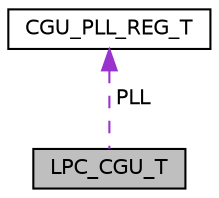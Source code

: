 digraph "LPC_CGU_T"
{
  edge [fontname="Helvetica",fontsize="10",labelfontname="Helvetica",labelfontsize="10"];
  node [fontname="Helvetica",fontsize="10",shape=record];
  Node1 [label="LPC_CGU_T",height=0.2,width=0.4,color="black", fillcolor="grey75", style="filled", fontcolor="black"];
  Node2 -> Node1 [dir="back",color="darkorchid3",fontsize="10",style="dashed",label=" PLL" ,fontname="Helvetica"];
  Node2 [label="CGU_PLL_REG_T",height=0.2,width=0.4,color="black", fillcolor="white", style="filled",URL="$struct_c_g_u___p_l_l___r_e_g___t.html"];
}
